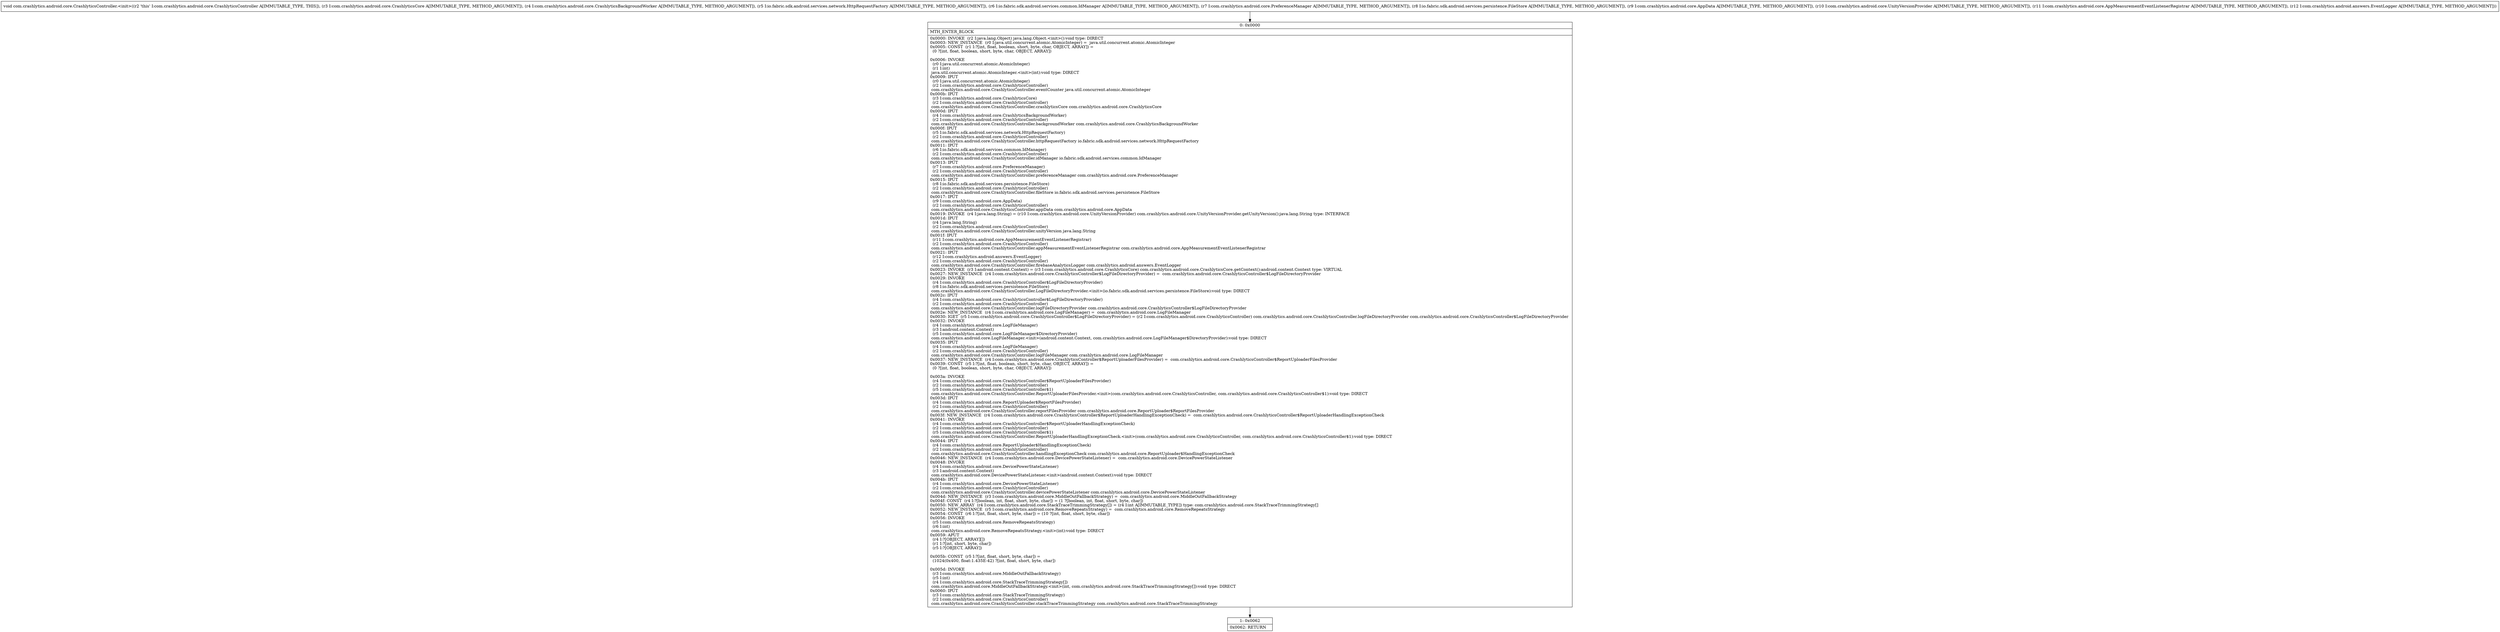 digraph "CFG forcom.crashlytics.android.core.CrashlyticsController.\<init\>(Lcom\/crashlytics\/android\/core\/CrashlyticsCore;Lcom\/crashlytics\/android\/core\/CrashlyticsBackgroundWorker;Lio\/fabric\/sdk\/android\/services\/network\/HttpRequestFactory;Lio\/fabric\/sdk\/android\/services\/common\/IdManager;Lcom\/crashlytics\/android\/core\/PreferenceManager;Lio\/fabric\/sdk\/android\/services\/persistence\/FileStore;Lcom\/crashlytics\/android\/core\/AppData;Lcom\/crashlytics\/android\/core\/UnityVersionProvider;Lcom\/crashlytics\/android\/core\/AppMeasurementEventListenerRegistrar;Lcom\/crashlytics\/android\/answers\/EventLogger;)V" {
Node_0 [shape=record,label="{0\:\ 0x0000|MTH_ENTER_BLOCK\l|0x0000: INVOKE  (r2 I:java.lang.Object) java.lang.Object.\<init\>():void type: DIRECT \l0x0003: NEW_INSTANCE  (r0 I:java.util.concurrent.atomic.AtomicInteger) =  java.util.concurrent.atomic.AtomicInteger \l0x0005: CONST  (r1 I:?[int, float, boolean, short, byte, char, OBJECT, ARRAY]) = \l  (0 ?[int, float, boolean, short, byte, char, OBJECT, ARRAY])\l \l0x0006: INVOKE  \l  (r0 I:java.util.concurrent.atomic.AtomicInteger)\l  (r1 I:int)\l java.util.concurrent.atomic.AtomicInteger.\<init\>(int):void type: DIRECT \l0x0009: IPUT  \l  (r0 I:java.util.concurrent.atomic.AtomicInteger)\l  (r2 I:com.crashlytics.android.core.CrashlyticsController)\l com.crashlytics.android.core.CrashlyticsController.eventCounter java.util.concurrent.atomic.AtomicInteger \l0x000b: IPUT  \l  (r3 I:com.crashlytics.android.core.CrashlyticsCore)\l  (r2 I:com.crashlytics.android.core.CrashlyticsController)\l com.crashlytics.android.core.CrashlyticsController.crashlyticsCore com.crashlytics.android.core.CrashlyticsCore \l0x000d: IPUT  \l  (r4 I:com.crashlytics.android.core.CrashlyticsBackgroundWorker)\l  (r2 I:com.crashlytics.android.core.CrashlyticsController)\l com.crashlytics.android.core.CrashlyticsController.backgroundWorker com.crashlytics.android.core.CrashlyticsBackgroundWorker \l0x000f: IPUT  \l  (r5 I:io.fabric.sdk.android.services.network.HttpRequestFactory)\l  (r2 I:com.crashlytics.android.core.CrashlyticsController)\l com.crashlytics.android.core.CrashlyticsController.httpRequestFactory io.fabric.sdk.android.services.network.HttpRequestFactory \l0x0011: IPUT  \l  (r6 I:io.fabric.sdk.android.services.common.IdManager)\l  (r2 I:com.crashlytics.android.core.CrashlyticsController)\l com.crashlytics.android.core.CrashlyticsController.idManager io.fabric.sdk.android.services.common.IdManager \l0x0013: IPUT  \l  (r7 I:com.crashlytics.android.core.PreferenceManager)\l  (r2 I:com.crashlytics.android.core.CrashlyticsController)\l com.crashlytics.android.core.CrashlyticsController.preferenceManager com.crashlytics.android.core.PreferenceManager \l0x0015: IPUT  \l  (r8 I:io.fabric.sdk.android.services.persistence.FileStore)\l  (r2 I:com.crashlytics.android.core.CrashlyticsController)\l com.crashlytics.android.core.CrashlyticsController.fileStore io.fabric.sdk.android.services.persistence.FileStore \l0x0017: IPUT  \l  (r9 I:com.crashlytics.android.core.AppData)\l  (r2 I:com.crashlytics.android.core.CrashlyticsController)\l com.crashlytics.android.core.CrashlyticsController.appData com.crashlytics.android.core.AppData \l0x0019: INVOKE  (r4 I:java.lang.String) = (r10 I:com.crashlytics.android.core.UnityVersionProvider) com.crashlytics.android.core.UnityVersionProvider.getUnityVersion():java.lang.String type: INTERFACE \l0x001d: IPUT  \l  (r4 I:java.lang.String)\l  (r2 I:com.crashlytics.android.core.CrashlyticsController)\l com.crashlytics.android.core.CrashlyticsController.unityVersion java.lang.String \l0x001f: IPUT  \l  (r11 I:com.crashlytics.android.core.AppMeasurementEventListenerRegistrar)\l  (r2 I:com.crashlytics.android.core.CrashlyticsController)\l com.crashlytics.android.core.CrashlyticsController.appMeasurementEventListenerRegistrar com.crashlytics.android.core.AppMeasurementEventListenerRegistrar \l0x0021: IPUT  \l  (r12 I:com.crashlytics.android.answers.EventLogger)\l  (r2 I:com.crashlytics.android.core.CrashlyticsController)\l com.crashlytics.android.core.CrashlyticsController.firebaseAnalyticsLogger com.crashlytics.android.answers.EventLogger \l0x0023: INVOKE  (r3 I:android.content.Context) = (r3 I:com.crashlytics.android.core.CrashlyticsCore) com.crashlytics.android.core.CrashlyticsCore.getContext():android.content.Context type: VIRTUAL \l0x0027: NEW_INSTANCE  (r4 I:com.crashlytics.android.core.CrashlyticsController$LogFileDirectoryProvider) =  com.crashlytics.android.core.CrashlyticsController$LogFileDirectoryProvider \l0x0029: INVOKE  \l  (r4 I:com.crashlytics.android.core.CrashlyticsController$LogFileDirectoryProvider)\l  (r8 I:io.fabric.sdk.android.services.persistence.FileStore)\l com.crashlytics.android.core.CrashlyticsController.LogFileDirectoryProvider.\<init\>(io.fabric.sdk.android.services.persistence.FileStore):void type: DIRECT \l0x002c: IPUT  \l  (r4 I:com.crashlytics.android.core.CrashlyticsController$LogFileDirectoryProvider)\l  (r2 I:com.crashlytics.android.core.CrashlyticsController)\l com.crashlytics.android.core.CrashlyticsController.logFileDirectoryProvider com.crashlytics.android.core.CrashlyticsController$LogFileDirectoryProvider \l0x002e: NEW_INSTANCE  (r4 I:com.crashlytics.android.core.LogFileManager) =  com.crashlytics.android.core.LogFileManager \l0x0030: IGET  (r5 I:com.crashlytics.android.core.CrashlyticsController$LogFileDirectoryProvider) = (r2 I:com.crashlytics.android.core.CrashlyticsController) com.crashlytics.android.core.CrashlyticsController.logFileDirectoryProvider com.crashlytics.android.core.CrashlyticsController$LogFileDirectoryProvider \l0x0032: INVOKE  \l  (r4 I:com.crashlytics.android.core.LogFileManager)\l  (r3 I:android.content.Context)\l  (r5 I:com.crashlytics.android.core.LogFileManager$DirectoryProvider)\l com.crashlytics.android.core.LogFileManager.\<init\>(android.content.Context, com.crashlytics.android.core.LogFileManager$DirectoryProvider):void type: DIRECT \l0x0035: IPUT  \l  (r4 I:com.crashlytics.android.core.LogFileManager)\l  (r2 I:com.crashlytics.android.core.CrashlyticsController)\l com.crashlytics.android.core.CrashlyticsController.logFileManager com.crashlytics.android.core.LogFileManager \l0x0037: NEW_INSTANCE  (r4 I:com.crashlytics.android.core.CrashlyticsController$ReportUploaderFilesProvider) =  com.crashlytics.android.core.CrashlyticsController$ReportUploaderFilesProvider \l0x0039: CONST  (r5 I:?[int, float, boolean, short, byte, char, OBJECT, ARRAY]) = \l  (0 ?[int, float, boolean, short, byte, char, OBJECT, ARRAY])\l \l0x003a: INVOKE  \l  (r4 I:com.crashlytics.android.core.CrashlyticsController$ReportUploaderFilesProvider)\l  (r2 I:com.crashlytics.android.core.CrashlyticsController)\l  (r5 I:com.crashlytics.android.core.CrashlyticsController$1)\l com.crashlytics.android.core.CrashlyticsController.ReportUploaderFilesProvider.\<init\>(com.crashlytics.android.core.CrashlyticsController, com.crashlytics.android.core.CrashlyticsController$1):void type: DIRECT \l0x003d: IPUT  \l  (r4 I:com.crashlytics.android.core.ReportUploader$ReportFilesProvider)\l  (r2 I:com.crashlytics.android.core.CrashlyticsController)\l com.crashlytics.android.core.CrashlyticsController.reportFilesProvider com.crashlytics.android.core.ReportUploader$ReportFilesProvider \l0x003f: NEW_INSTANCE  (r4 I:com.crashlytics.android.core.CrashlyticsController$ReportUploaderHandlingExceptionCheck) =  com.crashlytics.android.core.CrashlyticsController$ReportUploaderHandlingExceptionCheck \l0x0041: INVOKE  \l  (r4 I:com.crashlytics.android.core.CrashlyticsController$ReportUploaderHandlingExceptionCheck)\l  (r2 I:com.crashlytics.android.core.CrashlyticsController)\l  (r5 I:com.crashlytics.android.core.CrashlyticsController$1)\l com.crashlytics.android.core.CrashlyticsController.ReportUploaderHandlingExceptionCheck.\<init\>(com.crashlytics.android.core.CrashlyticsController, com.crashlytics.android.core.CrashlyticsController$1):void type: DIRECT \l0x0044: IPUT  \l  (r4 I:com.crashlytics.android.core.ReportUploader$HandlingExceptionCheck)\l  (r2 I:com.crashlytics.android.core.CrashlyticsController)\l com.crashlytics.android.core.CrashlyticsController.handlingExceptionCheck com.crashlytics.android.core.ReportUploader$HandlingExceptionCheck \l0x0046: NEW_INSTANCE  (r4 I:com.crashlytics.android.core.DevicePowerStateListener) =  com.crashlytics.android.core.DevicePowerStateListener \l0x0048: INVOKE  \l  (r4 I:com.crashlytics.android.core.DevicePowerStateListener)\l  (r3 I:android.content.Context)\l com.crashlytics.android.core.DevicePowerStateListener.\<init\>(android.content.Context):void type: DIRECT \l0x004b: IPUT  \l  (r4 I:com.crashlytics.android.core.DevicePowerStateListener)\l  (r2 I:com.crashlytics.android.core.CrashlyticsController)\l com.crashlytics.android.core.CrashlyticsController.devicePowerStateListener com.crashlytics.android.core.DevicePowerStateListener \l0x004d: NEW_INSTANCE  (r3 I:com.crashlytics.android.core.MiddleOutFallbackStrategy) =  com.crashlytics.android.core.MiddleOutFallbackStrategy \l0x004f: CONST  (r4 I:?[boolean, int, float, short, byte, char]) = (1 ?[boolean, int, float, short, byte, char]) \l0x0050: NEW_ARRAY  (r4 I:com.crashlytics.android.core.StackTraceTrimmingStrategy[]) = (r4 I:int A[IMMUTABLE_TYPE]) type: com.crashlytics.android.core.StackTraceTrimmingStrategy[] \l0x0052: NEW_INSTANCE  (r5 I:com.crashlytics.android.core.RemoveRepeatsStrategy) =  com.crashlytics.android.core.RemoveRepeatsStrategy \l0x0054: CONST  (r6 I:?[int, float, short, byte, char]) = (10 ?[int, float, short, byte, char]) \l0x0056: INVOKE  \l  (r5 I:com.crashlytics.android.core.RemoveRepeatsStrategy)\l  (r6 I:int)\l com.crashlytics.android.core.RemoveRepeatsStrategy.\<init\>(int):void type: DIRECT \l0x0059: APUT  \l  (r4 I:?[OBJECT, ARRAY][])\l  (r1 I:?[int, short, byte, char])\l  (r5 I:?[OBJECT, ARRAY])\l \l0x005b: CONST  (r5 I:?[int, float, short, byte, char]) = \l  (1024(0x400, float:1.435E\-42) ?[int, float, short, byte, char])\l \l0x005d: INVOKE  \l  (r3 I:com.crashlytics.android.core.MiddleOutFallbackStrategy)\l  (r5 I:int)\l  (r4 I:com.crashlytics.android.core.StackTraceTrimmingStrategy[])\l com.crashlytics.android.core.MiddleOutFallbackStrategy.\<init\>(int, com.crashlytics.android.core.StackTraceTrimmingStrategy[]):void type: DIRECT \l0x0060: IPUT  \l  (r3 I:com.crashlytics.android.core.StackTraceTrimmingStrategy)\l  (r2 I:com.crashlytics.android.core.CrashlyticsController)\l com.crashlytics.android.core.CrashlyticsController.stackTraceTrimmingStrategy com.crashlytics.android.core.StackTraceTrimmingStrategy \l}"];
Node_1 [shape=record,label="{1\:\ 0x0062|0x0062: RETURN   \l}"];
MethodNode[shape=record,label="{void com.crashlytics.android.core.CrashlyticsController.\<init\>((r2 'this' I:com.crashlytics.android.core.CrashlyticsController A[IMMUTABLE_TYPE, THIS]), (r3 I:com.crashlytics.android.core.CrashlyticsCore A[IMMUTABLE_TYPE, METHOD_ARGUMENT]), (r4 I:com.crashlytics.android.core.CrashlyticsBackgroundWorker A[IMMUTABLE_TYPE, METHOD_ARGUMENT]), (r5 I:io.fabric.sdk.android.services.network.HttpRequestFactory A[IMMUTABLE_TYPE, METHOD_ARGUMENT]), (r6 I:io.fabric.sdk.android.services.common.IdManager A[IMMUTABLE_TYPE, METHOD_ARGUMENT]), (r7 I:com.crashlytics.android.core.PreferenceManager A[IMMUTABLE_TYPE, METHOD_ARGUMENT]), (r8 I:io.fabric.sdk.android.services.persistence.FileStore A[IMMUTABLE_TYPE, METHOD_ARGUMENT]), (r9 I:com.crashlytics.android.core.AppData A[IMMUTABLE_TYPE, METHOD_ARGUMENT]), (r10 I:com.crashlytics.android.core.UnityVersionProvider A[IMMUTABLE_TYPE, METHOD_ARGUMENT]), (r11 I:com.crashlytics.android.core.AppMeasurementEventListenerRegistrar A[IMMUTABLE_TYPE, METHOD_ARGUMENT]), (r12 I:com.crashlytics.android.answers.EventLogger A[IMMUTABLE_TYPE, METHOD_ARGUMENT])) }"];
MethodNode -> Node_0;
Node_0 -> Node_1;
}

